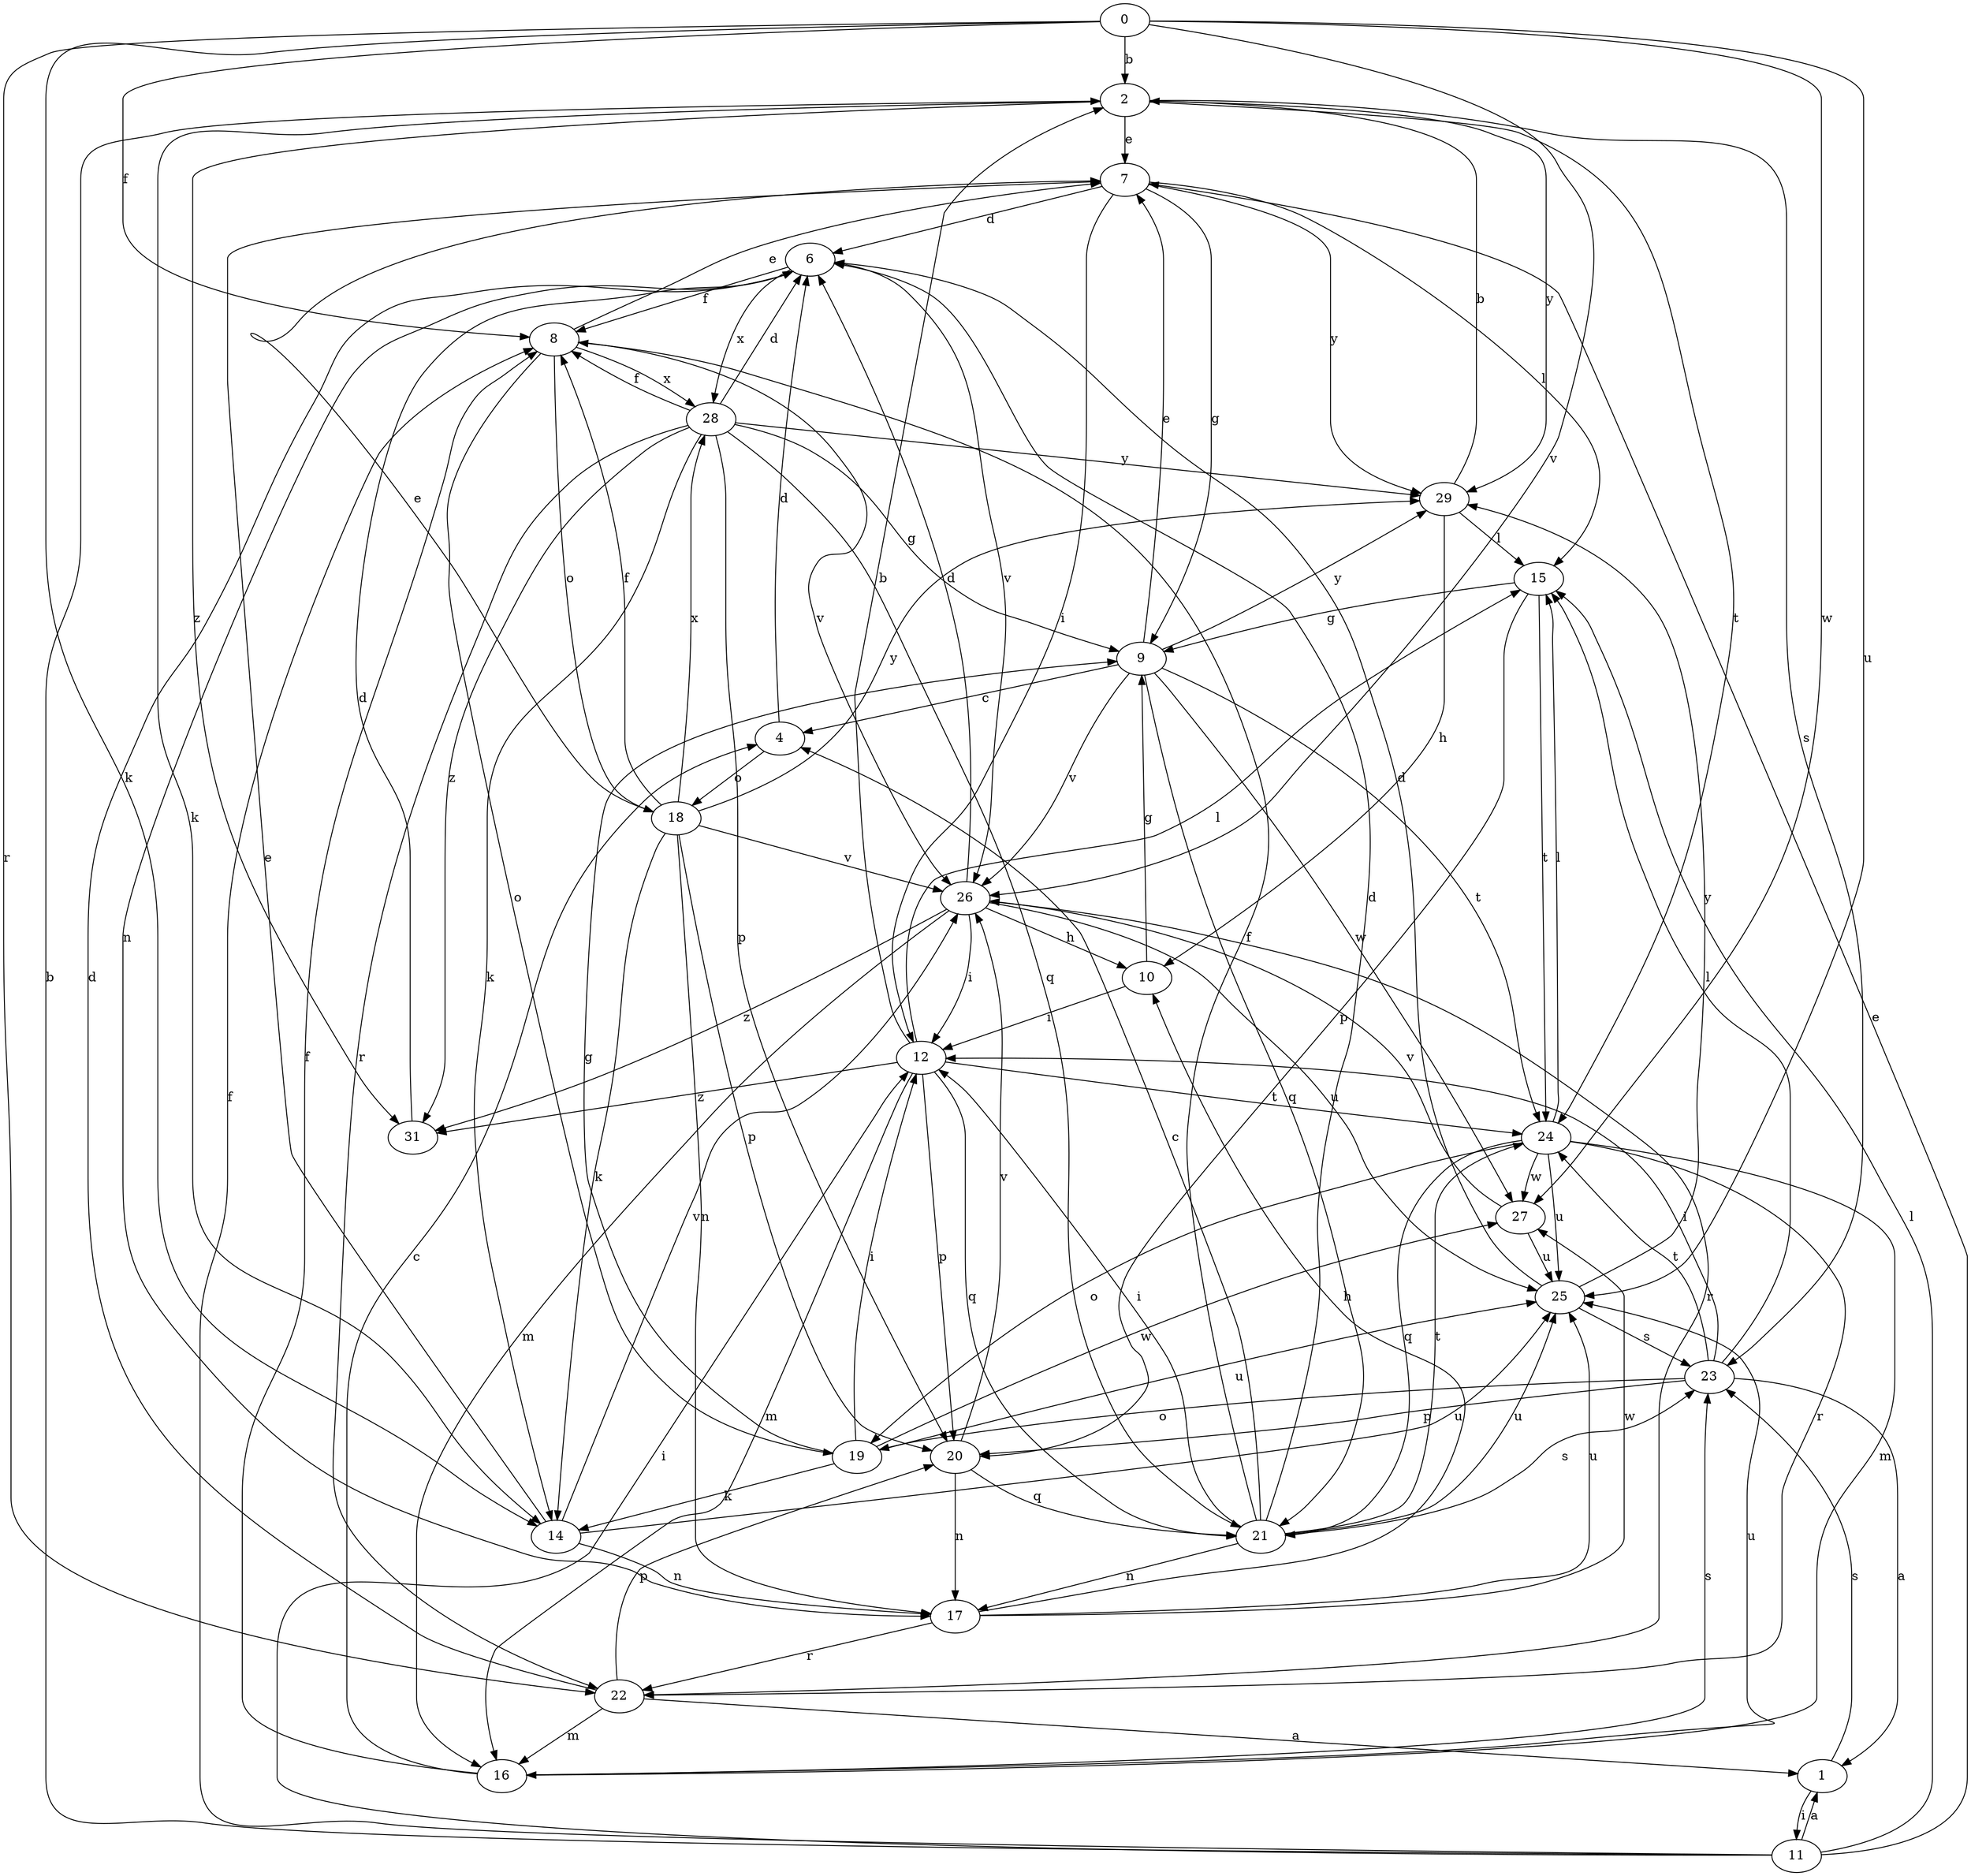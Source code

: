 strict digraph  {
0;
1;
2;
4;
6;
7;
8;
9;
10;
11;
12;
14;
15;
16;
17;
18;
19;
20;
21;
22;
23;
24;
25;
26;
27;
28;
29;
31;
0 -> 2  [label=b];
0 -> 8  [label=f];
0 -> 14  [label=k];
0 -> 22  [label=r];
0 -> 25  [label=u];
0 -> 26  [label=v];
0 -> 27  [label=w];
1 -> 11  [label=i];
1 -> 23  [label=s];
2 -> 7  [label=e];
2 -> 14  [label=k];
2 -> 23  [label=s];
2 -> 24  [label=t];
2 -> 29  [label=y];
2 -> 31  [label=z];
4 -> 6  [label=d];
4 -> 18  [label=o];
6 -> 8  [label=f];
6 -> 17  [label=n];
6 -> 26  [label=v];
6 -> 28  [label=x];
7 -> 6  [label=d];
7 -> 9  [label=g];
7 -> 12  [label=i];
7 -> 15  [label=l];
7 -> 29  [label=y];
8 -> 7  [label=e];
8 -> 18  [label=o];
8 -> 19  [label=o];
8 -> 26  [label=v];
8 -> 28  [label=x];
9 -> 4  [label=c];
9 -> 7  [label=e];
9 -> 21  [label=q];
9 -> 24  [label=t];
9 -> 26  [label=v];
9 -> 27  [label=w];
9 -> 29  [label=y];
10 -> 9  [label=g];
10 -> 12  [label=i];
11 -> 1  [label=a];
11 -> 2  [label=b];
11 -> 7  [label=e];
11 -> 8  [label=f];
11 -> 12  [label=i];
11 -> 15  [label=l];
12 -> 2  [label=b];
12 -> 15  [label=l];
12 -> 16  [label=m];
12 -> 20  [label=p];
12 -> 21  [label=q];
12 -> 24  [label=t];
12 -> 31  [label=z];
14 -> 7  [label=e];
14 -> 17  [label=n];
14 -> 25  [label=u];
14 -> 26  [label=v];
15 -> 9  [label=g];
15 -> 20  [label=p];
15 -> 24  [label=t];
16 -> 4  [label=c];
16 -> 8  [label=f];
16 -> 23  [label=s];
16 -> 25  [label=u];
17 -> 10  [label=h];
17 -> 22  [label=r];
17 -> 25  [label=u];
17 -> 27  [label=w];
18 -> 7  [label=e];
18 -> 8  [label=f];
18 -> 14  [label=k];
18 -> 17  [label=n];
18 -> 20  [label=p];
18 -> 26  [label=v];
18 -> 28  [label=x];
18 -> 29  [label=y];
19 -> 9  [label=g];
19 -> 12  [label=i];
19 -> 14  [label=k];
19 -> 25  [label=u];
19 -> 27  [label=w];
20 -> 17  [label=n];
20 -> 21  [label=q];
20 -> 26  [label=v];
21 -> 4  [label=c];
21 -> 6  [label=d];
21 -> 8  [label=f];
21 -> 12  [label=i];
21 -> 17  [label=n];
21 -> 23  [label=s];
21 -> 24  [label=t];
21 -> 25  [label=u];
22 -> 1  [label=a];
22 -> 6  [label=d];
22 -> 16  [label=m];
22 -> 20  [label=p];
23 -> 1  [label=a];
23 -> 12  [label=i];
23 -> 15  [label=l];
23 -> 19  [label=o];
23 -> 20  [label=p];
23 -> 24  [label=t];
24 -> 15  [label=l];
24 -> 16  [label=m];
24 -> 19  [label=o];
24 -> 21  [label=q];
24 -> 22  [label=r];
24 -> 25  [label=u];
24 -> 27  [label=w];
25 -> 6  [label=d];
25 -> 23  [label=s];
25 -> 29  [label=y];
26 -> 6  [label=d];
26 -> 10  [label=h];
26 -> 12  [label=i];
26 -> 16  [label=m];
26 -> 22  [label=r];
26 -> 25  [label=u];
26 -> 31  [label=z];
27 -> 25  [label=u];
27 -> 26  [label=v];
28 -> 6  [label=d];
28 -> 8  [label=f];
28 -> 9  [label=g];
28 -> 14  [label=k];
28 -> 20  [label=p];
28 -> 21  [label=q];
28 -> 22  [label=r];
28 -> 29  [label=y];
28 -> 31  [label=z];
29 -> 2  [label=b];
29 -> 10  [label=h];
29 -> 15  [label=l];
31 -> 6  [label=d];
}
